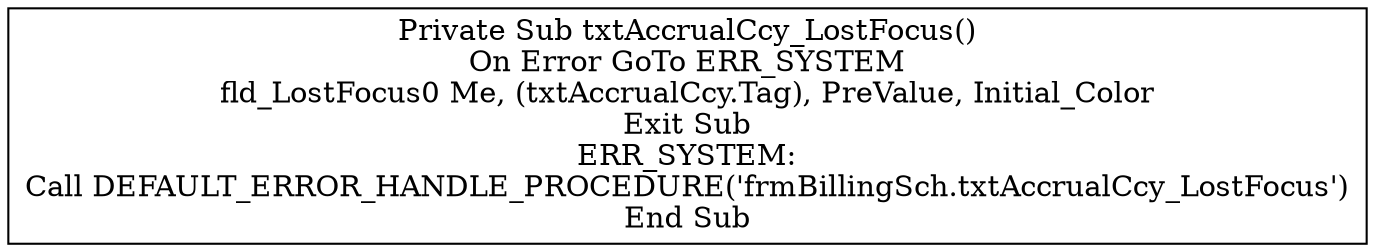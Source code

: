 digraph G{
Node_1 [ label ="Private Sub txtAccrualCcy_LostFocus()\nOn Error GoTo ERR_SYSTEM\nfld_LostFocus0 Me, (txtAccrualCcy.Tag), PreValue, Initial_Color\nExit Sub\nERR_SYSTEM:\nCall DEFAULT_ERROR_HANDLE_PROCEDURE('frmBillingSch.txtAccrualCcy_LostFocus')\nEnd Sub",shape="box"];
}
